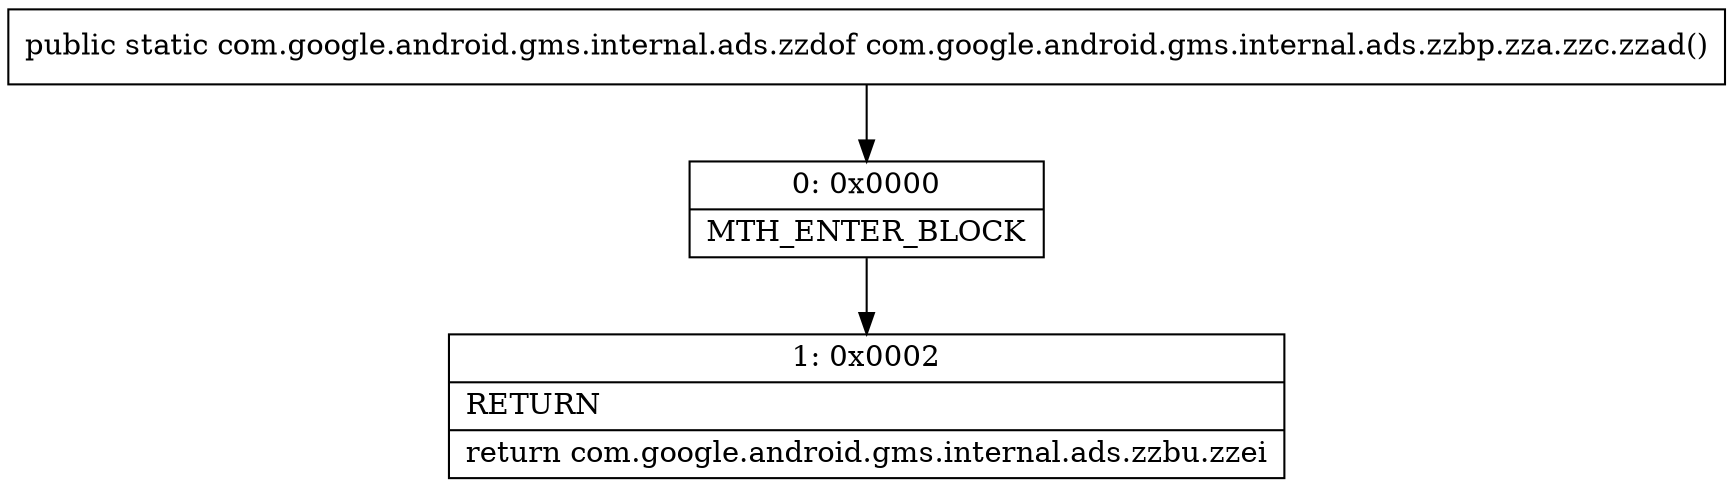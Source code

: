 digraph "CFG forcom.google.android.gms.internal.ads.zzbp.zza.zzc.zzad()Lcom\/google\/android\/gms\/internal\/ads\/zzdof;" {
Node_0 [shape=record,label="{0\:\ 0x0000|MTH_ENTER_BLOCK\l}"];
Node_1 [shape=record,label="{1\:\ 0x0002|RETURN\l|return com.google.android.gms.internal.ads.zzbu.zzei\l}"];
MethodNode[shape=record,label="{public static com.google.android.gms.internal.ads.zzdof com.google.android.gms.internal.ads.zzbp.zza.zzc.zzad() }"];
MethodNode -> Node_0;
Node_0 -> Node_1;
}

